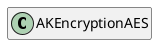 @startuml
set namespaceSeparator \\
hide members
hide << alias >> circle

class AKEncryptionAES
@enduml
